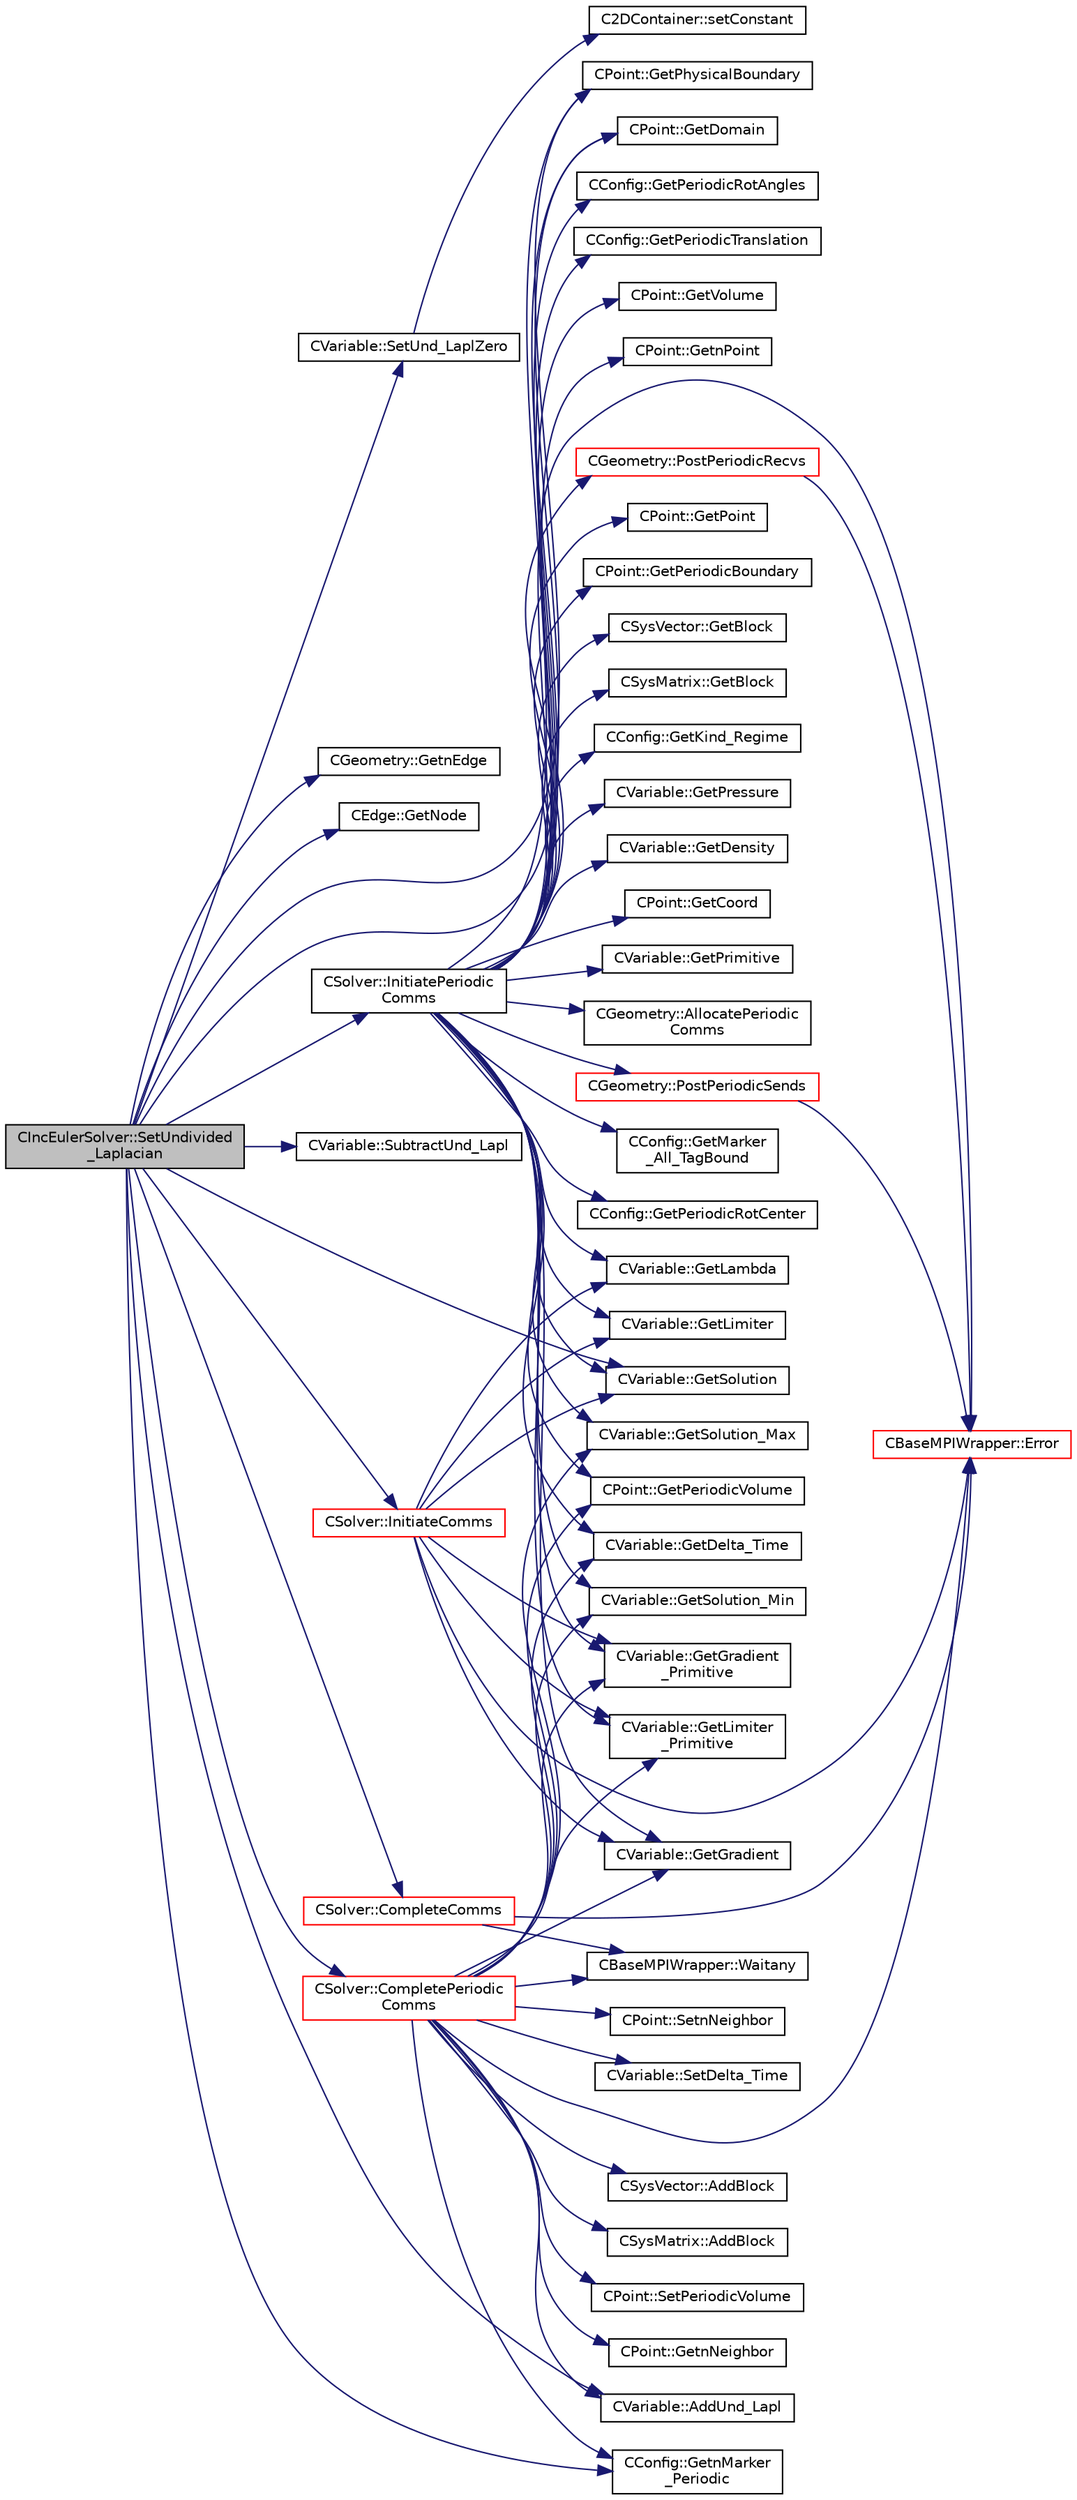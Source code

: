 digraph "CIncEulerSolver::SetUndivided_Laplacian"
{
  edge [fontname="Helvetica",fontsize="10",labelfontname="Helvetica",labelfontsize="10"];
  node [fontname="Helvetica",fontsize="10",shape=record];
  rankdir="LR";
  Node2598 [label="CIncEulerSolver::SetUndivided\l_Laplacian",height=0.2,width=0.4,color="black", fillcolor="grey75", style="filled", fontcolor="black"];
  Node2598 -> Node2599 [color="midnightblue",fontsize="10",style="solid",fontname="Helvetica"];
  Node2599 [label="CVariable::SetUnd_LaplZero",height=0.2,width=0.4,color="black", fillcolor="white", style="filled",URL="$class_c_variable.html#afd902392baa9f32817eb102ce3333b2d",tooltip="Set the undivided laplacian of the solution to zero. "];
  Node2599 -> Node2600 [color="midnightblue",fontsize="10",style="solid",fontname="Helvetica"];
  Node2600 [label="C2DContainer::setConstant",height=0.2,width=0.4,color="black", fillcolor="white", style="filled",URL="$class_c2_d_container.html#ab9f8a545ab85abdd3291f0f65b4f411b",tooltip="Set value of all entries to \"value\". "];
  Node2598 -> Node2601 [color="midnightblue",fontsize="10",style="solid",fontname="Helvetica"];
  Node2601 [label="CGeometry::GetnEdge",height=0.2,width=0.4,color="black", fillcolor="white", style="filled",URL="$class_c_geometry.html#a7d6e1e1d1e46da8f55ecbe1a9380530a",tooltip="Get number of edges. "];
  Node2598 -> Node2602 [color="midnightblue",fontsize="10",style="solid",fontname="Helvetica"];
  Node2602 [label="CEdge::GetNode",height=0.2,width=0.4,color="black", fillcolor="white", style="filled",URL="$class_c_edge.html#aee33b61d646e3fe59a4e23284ab1bf33",tooltip="Get the nodes of the edge. "];
  Node2598 -> Node2603 [color="midnightblue",fontsize="10",style="solid",fontname="Helvetica"];
  Node2603 [label="CVariable::GetSolution",height=0.2,width=0.4,color="black", fillcolor="white", style="filled",URL="$class_c_variable.html#a261483e39c23c1de7cb9aea7e917c121",tooltip="Get the solution. "];
  Node2598 -> Node2604 [color="midnightblue",fontsize="10",style="solid",fontname="Helvetica"];
  Node2604 [label="CPoint::GetPhysicalBoundary",height=0.2,width=0.4,color="black", fillcolor="white", style="filled",URL="$class_c_point.html#a4eb5465beab412d0783a22515db2174d",tooltip="Provides information about if a point belong to the physical boundaries (without MPI). "];
  Node2598 -> Node2605 [color="midnightblue",fontsize="10",style="solid",fontname="Helvetica"];
  Node2605 [label="CPoint::GetDomain",height=0.2,width=0.4,color="black", fillcolor="white", style="filled",URL="$class_c_point.html#a1d7e22a60d4cfef356af1cba2bab3e55",tooltip="For parallel computation, its indicates if a point must be computed or not. "];
  Node2598 -> Node2606 [color="midnightblue",fontsize="10",style="solid",fontname="Helvetica"];
  Node2606 [label="CVariable::SubtractUnd_Lapl",height=0.2,width=0.4,color="black", fillcolor="white", style="filled",URL="$class_c_variable.html#a3e1fbb295367daa6dd39c85029aed7e5",tooltip="Subtract the value of the undivided laplacian of the solution. "];
  Node2598 -> Node2607 [color="midnightblue",fontsize="10",style="solid",fontname="Helvetica"];
  Node2607 [label="CVariable::AddUnd_Lapl",height=0.2,width=0.4,color="black", fillcolor="white", style="filled",URL="$class_c_variable.html#acaff2b205cec5e022381dbc11411e535",tooltip="Add the value of the undivided laplacian of the solution. "];
  Node2598 -> Node2608 [color="midnightblue",fontsize="10",style="solid",fontname="Helvetica"];
  Node2608 [label="CConfig::GetnMarker\l_Periodic",height=0.2,width=0.4,color="black", fillcolor="white", style="filled",URL="$class_c_config.html#acb987cc89f9d201ece1b664c2a2a594d",tooltip="Get the total number of periodic markers. "];
  Node2598 -> Node2609 [color="midnightblue",fontsize="10",style="solid",fontname="Helvetica"];
  Node2609 [label="CSolver::InitiatePeriodic\lComms",height=0.2,width=0.4,color="black", fillcolor="white", style="filled",URL="$class_c_solver.html#aab8e1cac165d11ef85d9dd5588b3ea03",tooltip="Routine to load a solver quantity into the data structures for MPI periodic communication and to laun..."];
  Node2609 -> Node2610 [color="midnightblue",fontsize="10",style="solid",fontname="Helvetica"];
  Node2610 [label="CBaseMPIWrapper::Error",height=0.2,width=0.4,color="red", fillcolor="white", style="filled",URL="$class_c_base_m_p_i_wrapper.html#a04457c47629bda56704e6a8804833eeb"];
  Node2609 -> Node2612 [color="midnightblue",fontsize="10",style="solid",fontname="Helvetica"];
  Node2612 [label="CGeometry::AllocatePeriodic\lComms",height=0.2,width=0.4,color="black", fillcolor="white", style="filled",URL="$class_c_geometry.html#a3c81679606eb3deaf3bd0c4294a80eae",tooltip="Routine to allocate buffers for periodic communications. Also called to dynamically reallocate if not..."];
  Node2609 -> Node2613 [color="midnightblue",fontsize="10",style="solid",fontname="Helvetica"];
  Node2613 [label="CGeometry::PostPeriodicRecvs",height=0.2,width=0.4,color="red", fillcolor="white", style="filled",URL="$class_c_geometry.html#af70a67a8eee173285714b2eb5b819f46",tooltip="Routine to launch non-blocking recvs only for all periodic communication with neighboring partitions..."];
  Node2613 -> Node2610 [color="midnightblue",fontsize="10",style="solid",fontname="Helvetica"];
  Node2609 -> Node2615 [color="midnightblue",fontsize="10",style="solid",fontname="Helvetica"];
  Node2615 [label="CConfig::GetMarker\l_All_TagBound",height=0.2,width=0.4,color="black", fillcolor="white", style="filled",URL="$class_c_config.html#a967e969a3beb24bb6e57d7036af003be",tooltip="Get the index of the surface defined in the geometry file. "];
  Node2609 -> Node2616 [color="midnightblue",fontsize="10",style="solid",fontname="Helvetica"];
  Node2616 [label="CConfig::GetPeriodicRotCenter",height=0.2,width=0.4,color="black", fillcolor="white", style="filled",URL="$class_c_config.html#a69c3c48e964a0d99ed7c0e73c679167a",tooltip="Center of rotation for a rotational periodic boundary. "];
  Node2609 -> Node2617 [color="midnightblue",fontsize="10",style="solid",fontname="Helvetica"];
  Node2617 [label="CConfig::GetPeriodicRotAngles",height=0.2,width=0.4,color="black", fillcolor="white", style="filled",URL="$class_c_config.html#a8b427e418c23b7e25da647fb21024098",tooltip="Angles of rotation for a rotational periodic boundary. "];
  Node2609 -> Node2618 [color="midnightblue",fontsize="10",style="solid",fontname="Helvetica"];
  Node2618 [label="CConfig::GetPeriodicTranslation",height=0.2,width=0.4,color="black", fillcolor="white", style="filled",URL="$class_c_config.html#a5e243bf56db6d47df20d342167350f32",tooltip="Translation vector for a rotational periodic boundary. "];
  Node2609 -> Node2619 [color="midnightblue",fontsize="10",style="solid",fontname="Helvetica"];
  Node2619 [label="CPoint::GetVolume",height=0.2,width=0.4,color="black", fillcolor="white", style="filled",URL="$class_c_point.html#a3c526a15e767c7de9cf163800aa581e5",tooltip="Get area or volume of the control volume. "];
  Node2609 -> Node2620 [color="midnightblue",fontsize="10",style="solid",fontname="Helvetica"];
  Node2620 [label="CPoint::GetPeriodicVolume",height=0.2,width=0.4,color="black", fillcolor="white", style="filled",URL="$class_c_point.html#a2d3f78f1d6fc4783b1d8a0bd10100b38",tooltip="Get the missing component of area or volume for a control volume on a periodic marker. "];
  Node2609 -> Node2621 [color="midnightblue",fontsize="10",style="solid",fontname="Helvetica"];
  Node2621 [label="CPoint::GetnPoint",height=0.2,width=0.4,color="black", fillcolor="white", style="filled",URL="$class_c_point.html#adbb78f3c01711ed0349897f845e3f2d8",tooltip="Get the number of points that compose the control volume. "];
  Node2609 -> Node2622 [color="midnightblue",fontsize="10",style="solid",fontname="Helvetica"];
  Node2622 [label="CPoint::GetPoint",height=0.2,width=0.4,color="black", fillcolor="white", style="filled",URL="$class_c_point.html#aab08fdab4e59c01d822afca5335a86af",tooltip="Get all the points that compose the control volume. "];
  Node2609 -> Node2623 [color="midnightblue",fontsize="10",style="solid",fontname="Helvetica"];
  Node2623 [label="CPoint::GetPeriodicBoundary",height=0.2,width=0.4,color="black", fillcolor="white", style="filled",URL="$class_c_point.html#ac242cdddc7cef6211b26e7c3098895d2",tooltip="Provides information about if a point belongs to a periodic boundary (without MPI). "];
  Node2609 -> Node2624 [color="midnightblue",fontsize="10",style="solid",fontname="Helvetica"];
  Node2624 [label="CSysVector::GetBlock",height=0.2,width=0.4,color="black", fillcolor="white", style="filled",URL="$class_c_sys_vector.html#a0f53b910eb47537bbedcade1fa4b7e5e",tooltip="Get the value of the residual. "];
  Node2609 -> Node2625 [color="midnightblue",fontsize="10",style="solid",fontname="Helvetica"];
  Node2625 [label="CVariable::GetDelta_Time",height=0.2,width=0.4,color="black", fillcolor="white", style="filled",URL="$class_c_variable.html#aef3ea2cd0a87d55835bb2bd332678489",tooltip="Get the value of the time step. "];
  Node2609 -> Node2626 [color="midnightblue",fontsize="10",style="solid",fontname="Helvetica"];
  Node2626 [label="CSysMatrix::GetBlock",height=0.2,width=0.4,color="black", fillcolor="white", style="filled",URL="$class_c_sys_matrix.html#a9ec390e1dd36f2e71ecbac8f73805d57",tooltip="Get a pointer to the start of block \"ij\". "];
  Node2609 -> Node2603 [color="midnightblue",fontsize="10",style="solid",fontname="Helvetica"];
  Node2609 -> Node2627 [color="midnightblue",fontsize="10",style="solid",fontname="Helvetica"];
  Node2627 [label="CConfig::GetKind_Regime",height=0.2,width=0.4,color="black", fillcolor="white", style="filled",URL="$class_c_config.html#a66ca7e620390a81cd49cd0a00716128e",tooltip="Governing equations of the flow (it can be different from the run time equation). ..."];
  Node2609 -> Node2628 [color="midnightblue",fontsize="10",style="solid",fontname="Helvetica"];
  Node2628 [label="CVariable::GetPressure",height=0.2,width=0.4,color="black", fillcolor="white", style="filled",URL="$class_c_variable.html#ad08820234eeedeb13105e603af2c67ad",tooltip="A virtual member. "];
  Node2609 -> Node2604 [color="midnightblue",fontsize="10",style="solid",fontname="Helvetica"];
  Node2609 -> Node2605 [color="midnightblue",fontsize="10",style="solid",fontname="Helvetica"];
  Node2609 -> Node2629 [color="midnightblue",fontsize="10",style="solid",fontname="Helvetica"];
  Node2629 [label="CVariable::GetLambda",height=0.2,width=0.4,color="black", fillcolor="white", style="filled",URL="$class_c_variable.html#af0b6afbd2666eab791d902f50fc3e869",tooltip="Get the value of the spectral radius. "];
  Node2609 -> Node2630 [color="midnightblue",fontsize="10",style="solid",fontname="Helvetica"];
  Node2630 [label="CVariable::GetDensity",height=0.2,width=0.4,color="black", fillcolor="white", style="filled",URL="$class_c_variable.html#a4892ca545884011b7903a8e35c43b43f",tooltip="A virtual member. "];
  Node2609 -> Node2631 [color="midnightblue",fontsize="10",style="solid",fontname="Helvetica"];
  Node2631 [label="CVariable::GetGradient",height=0.2,width=0.4,color="black", fillcolor="white", style="filled",URL="$class_c_variable.html#a7b58da4a928d622e7c2d4b4db047769d",tooltip="Get the value of the solution gradient. "];
  Node2609 -> Node2632 [color="midnightblue",fontsize="10",style="solid",fontname="Helvetica"];
  Node2632 [label="CVariable::GetGradient\l_Primitive",height=0.2,width=0.4,color="black", fillcolor="white", style="filled",URL="$class_c_variable.html#a8b7f4e020a837b1fe639e8d875f964d5",tooltip="A virtual member. "];
  Node2609 -> Node2633 [color="midnightblue",fontsize="10",style="solid",fontname="Helvetica"];
  Node2633 [label="CPoint::GetCoord",height=0.2,width=0.4,color="black", fillcolor="white", style="filled",URL="$class_c_point.html#a95fe081d22e96e190cb3edcbf0d6525f",tooltip="Get the coordinates dor the control volume. "];
  Node2609 -> Node2634 [color="midnightblue",fontsize="10",style="solid",fontname="Helvetica"];
  Node2634 [label="CVariable::GetPrimitive",height=0.2,width=0.4,color="black", fillcolor="white", style="filled",URL="$class_c_variable.html#abe38982ec51efc8391ef27fc434f37ad",tooltip="A virtual member. "];
  Node2609 -> Node2635 [color="midnightblue",fontsize="10",style="solid",fontname="Helvetica"];
  Node2635 [label="CVariable::GetSolution_Min",height=0.2,width=0.4,color="black", fillcolor="white", style="filled",URL="$class_c_variable.html#adecad935b4b50fe524794f3bbfa7f98a",tooltip="Set the value of the preconditioner Beta. "];
  Node2609 -> Node2636 [color="midnightblue",fontsize="10",style="solid",fontname="Helvetica"];
  Node2636 [label="CVariable::GetSolution_Max",height=0.2,width=0.4,color="black", fillcolor="white", style="filled",URL="$class_c_variable.html#a235abab71725225217916a7c7720fc04",tooltip="Get the value of the min solution. "];
  Node2609 -> Node2637 [color="midnightblue",fontsize="10",style="solid",fontname="Helvetica"];
  Node2637 [label="CVariable::GetLimiter\l_Primitive",height=0.2,width=0.4,color="black", fillcolor="white", style="filled",URL="$class_c_variable.html#a16ceb9b6d42113b37bb6f19652b22ed4",tooltip="A virtual member. "];
  Node2609 -> Node2638 [color="midnightblue",fontsize="10",style="solid",fontname="Helvetica"];
  Node2638 [label="CVariable::GetLimiter",height=0.2,width=0.4,color="black", fillcolor="white", style="filled",URL="$class_c_variable.html#a9575966f5c250fca5f6c6ff4f2dd7558",tooltip="Get the value of the slope limiter. "];
  Node2609 -> Node2639 [color="midnightblue",fontsize="10",style="solid",fontname="Helvetica"];
  Node2639 [label="CGeometry::PostPeriodicSends",height=0.2,width=0.4,color="red", fillcolor="white", style="filled",URL="$class_c_geometry.html#a574f33254a473f4c43c461e624cd2637",tooltip="Routine to launch a single non-blocking send once the buffer is loaded for a periodic commucation..."];
  Node2639 -> Node2610 [color="midnightblue",fontsize="10",style="solid",fontname="Helvetica"];
  Node2598 -> Node2641 [color="midnightblue",fontsize="10",style="solid",fontname="Helvetica"];
  Node2641 [label="CSolver::CompletePeriodic\lComms",height=0.2,width=0.4,color="red", fillcolor="white", style="filled",URL="$class_c_solver.html#a7e77df2076057995213de49d4ca2e7c7",tooltip="Routine to complete the set of non-blocking periodic communications launched by InitiatePeriodicComms..."];
  Node2641 -> Node2608 [color="midnightblue",fontsize="10",style="solid",fontname="Helvetica"];
  Node2641 -> Node2642 [color="midnightblue",fontsize="10",style="solid",fontname="Helvetica"];
  Node2642 [label="CBaseMPIWrapper::Waitany",height=0.2,width=0.4,color="black", fillcolor="white", style="filled",URL="$class_c_base_m_p_i_wrapper.html#ade364e6661c9eec2070a2448dbb5750b"];
  Node2641 -> Node2620 [color="midnightblue",fontsize="10",style="solid",fontname="Helvetica"];
  Node2641 -> Node2643 [color="midnightblue",fontsize="10",style="solid",fontname="Helvetica"];
  Node2643 [label="CPoint::SetPeriodicVolume",height=0.2,width=0.4,color="black", fillcolor="white", style="filled",URL="$class_c_point.html#abdd945f9213d7c0aa4580aa7892ebd2f",tooltip="Set the missing component of area or volume for a control volume on a periodic marker. "];
  Node2641 -> Node2644 [color="midnightblue",fontsize="10",style="solid",fontname="Helvetica"];
  Node2644 [label="CPoint::GetnNeighbor",height=0.2,width=0.4,color="black", fillcolor="white", style="filled",URL="$class_c_point.html#a73ffb61e70753ea46e80edba22cf39a4",tooltip="Get the number of neighbor of a point. "];
  Node2641 -> Node2645 [color="midnightblue",fontsize="10",style="solid",fontname="Helvetica"];
  Node2645 [label="CPoint::SetnNeighbor",height=0.2,width=0.4,color="black", fillcolor="white", style="filled",URL="$class_c_point.html#aaa49feadcdff72ba237896d3ba586a34",tooltip="Set the number of neighbor (artificial dissipation). "];
  Node2641 -> Node2625 [color="midnightblue",fontsize="10",style="solid",fontname="Helvetica"];
  Node2641 -> Node2646 [color="midnightblue",fontsize="10",style="solid",fontname="Helvetica"];
  Node2646 [label="CVariable::SetDelta_Time",height=0.2,width=0.4,color="black", fillcolor="white", style="filled",URL="$class_c_variable.html#a75d51484f25650269294a7925c0f5a3e",tooltip="Set the value of the time step. "];
  Node2641 -> Node2647 [color="midnightblue",fontsize="10",style="solid",fontname="Helvetica"];
  Node2647 [label="CSysVector::AddBlock",height=0.2,width=0.4,color="black", fillcolor="white", style="filled",URL="$class_c_sys_vector.html#acd4c36df2ea0b7ad473944cff9bf5d72",tooltip="Add val_residual to the residual. "];
  Node2641 -> Node2648 [color="midnightblue",fontsize="10",style="solid",fontname="Helvetica"];
  Node2648 [label="CSysMatrix::AddBlock",height=0.2,width=0.4,color="black", fillcolor="white", style="filled",URL="$class_c_sys_matrix.html#a85def3109e5aa5307268ca830a8f6522",tooltip="Adds the specified block to the sparse matrix. "];
  Node2641 -> Node2607 [color="midnightblue",fontsize="10",style="solid",fontname="Helvetica"];
  Node2641 -> Node2631 [color="midnightblue",fontsize="10",style="solid",fontname="Helvetica"];
  Node2641 -> Node2632 [color="midnightblue",fontsize="10",style="solid",fontname="Helvetica"];
  Node2641 -> Node2635 [color="midnightblue",fontsize="10",style="solid",fontname="Helvetica"];
  Node2641 -> Node2636 [color="midnightblue",fontsize="10",style="solid",fontname="Helvetica"];
  Node2641 -> Node2637 [color="midnightblue",fontsize="10",style="solid",fontname="Helvetica"];
  Node2641 -> Node2610 [color="midnightblue",fontsize="10",style="solid",fontname="Helvetica"];
  Node2598 -> Node2663 [color="midnightblue",fontsize="10",style="solid",fontname="Helvetica"];
  Node2663 [label="CSolver::InitiateComms",height=0.2,width=0.4,color="red", fillcolor="white", style="filled",URL="$class_c_solver.html#a68ef94bc50683bd1f1d750b4a8cb7351",tooltip="Routine to load a solver quantity into the data structures for MPI point-to-point communication and t..."];
  Node2663 -> Node2610 [color="midnightblue",fontsize="10",style="solid",fontname="Helvetica"];
  Node2663 -> Node2603 [color="midnightblue",fontsize="10",style="solid",fontname="Helvetica"];
  Node2663 -> Node2638 [color="midnightblue",fontsize="10",style="solid",fontname="Helvetica"];
  Node2663 -> Node2629 [color="midnightblue",fontsize="10",style="solid",fontname="Helvetica"];
  Node2663 -> Node2631 [color="midnightblue",fontsize="10",style="solid",fontname="Helvetica"];
  Node2663 -> Node2632 [color="midnightblue",fontsize="10",style="solid",fontname="Helvetica"];
  Node2663 -> Node2637 [color="midnightblue",fontsize="10",style="solid",fontname="Helvetica"];
  Node2598 -> Node2683 [color="midnightblue",fontsize="10",style="solid",fontname="Helvetica"];
  Node2683 [label="CSolver::CompleteComms",height=0.2,width=0.4,color="red", fillcolor="white", style="filled",URL="$class_c_solver.html#a8d3046ad54e177f0705a2bff99c1cf16",tooltip="Routine to complete the set of non-blocking communications launched by InitiateComms() and unpacking ..."];
  Node2683 -> Node2642 [color="midnightblue",fontsize="10",style="solid",fontname="Helvetica"];
  Node2683 -> Node2610 [color="midnightblue",fontsize="10",style="solid",fontname="Helvetica"];
}
